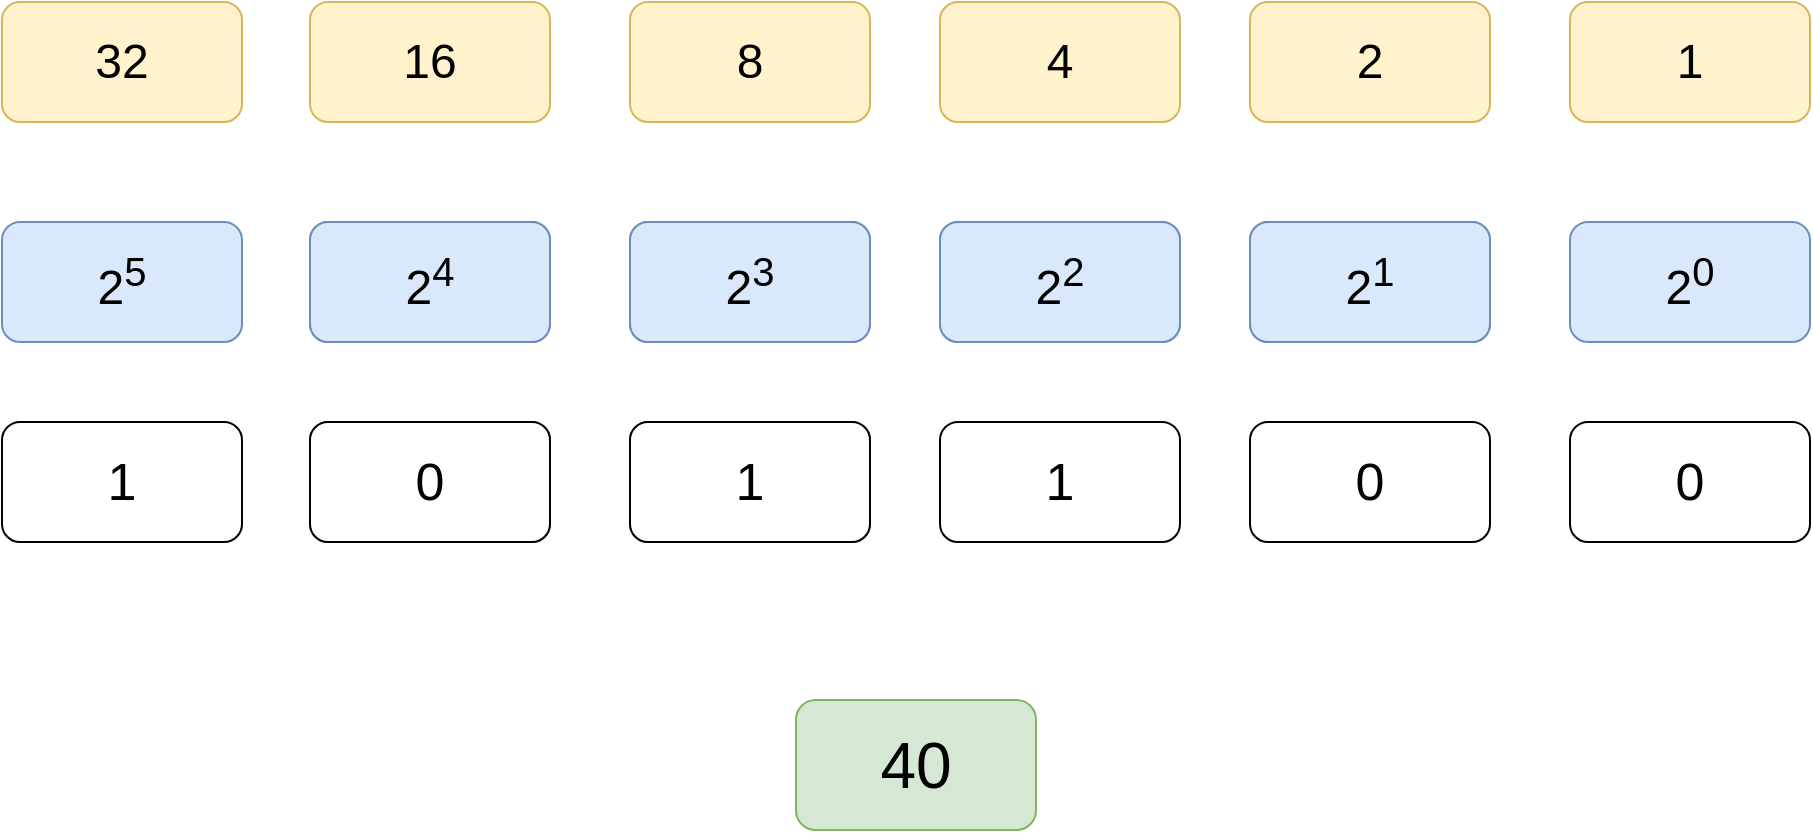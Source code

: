 <mxfile version="13.10.9" type="github">
  <diagram id="26AvpNieTNaw5I2P6WNo" name="Page-1">
    <mxGraphModel dx="2736" dy="818" grid="0" gridSize="10" guides="1" tooltips="1" connect="1" arrows="1" fold="1" page="1" pageScale="1" pageWidth="850" pageHeight="1100" math="0" shadow="0">
      <root>
        <mxCell id="0" />
        <mxCell id="1" parent="0" />
        <mxCell id="7SKpadpjBrFhAPYEajGP-1" value="&lt;font style=&quot;font-size: 24px&quot;&gt;2&lt;sup&gt;2&lt;/sup&gt;&lt;/font&gt;" style="rounded=1;whiteSpace=wrap;html=1;fillColor=#dae8fc;strokeColor=#6c8ebf;" parent="1" vertex="1">
          <mxGeometry x="9" y="343" width="120" height="60" as="geometry" />
        </mxCell>
        <mxCell id="7SKpadpjBrFhAPYEajGP-4" value="&lt;font style=&quot;font-size: 24px&quot;&gt;2&lt;sup&gt;1&lt;/sup&gt;&lt;/font&gt;" style="rounded=1;whiteSpace=wrap;html=1;fillColor=#dae8fc;strokeColor=#6c8ebf;" parent="1" vertex="1">
          <mxGeometry x="164" y="343" width="120" height="60" as="geometry" />
        </mxCell>
        <mxCell id="7SKpadpjBrFhAPYEajGP-5" value="&lt;font style=&quot;font-size: 24px&quot;&gt;&lt;font style=&quot;font-size: 24px&quot;&gt;2&lt;/font&gt;&lt;font style=&quot;font-size: 24px&quot;&gt;&lt;sup&gt;0&lt;/sup&gt;&lt;/font&gt;&lt;/font&gt;" style="rounded=1;whiteSpace=wrap;html=1;fillColor=#dae8fc;strokeColor=#6c8ebf;" parent="1" vertex="1">
          <mxGeometry x="324" y="343" width="120" height="60" as="geometry" />
        </mxCell>
        <mxCell id="7SKpadpjBrFhAPYEajGP-6" value="&lt;font style=&quot;font-size: 24px&quot;&gt;2&lt;sup&gt;3&lt;/sup&gt;&lt;/font&gt;" style="rounded=1;whiteSpace=wrap;html=1;fillColor=#dae8fc;strokeColor=#6c8ebf;" parent="1" vertex="1">
          <mxGeometry x="-146" y="343" width="120" height="60" as="geometry" />
        </mxCell>
        <mxCell id="7SKpadpjBrFhAPYEajGP-7" value="&lt;font style=&quot;font-size: 24px&quot;&gt;2&lt;sup&gt;4&lt;/sup&gt;&lt;/font&gt;" style="rounded=1;whiteSpace=wrap;html=1;fillColor=#dae8fc;strokeColor=#6c8ebf;" parent="1" vertex="1">
          <mxGeometry x="-306" y="343" width="120" height="60" as="geometry" />
        </mxCell>
        <mxCell id="7SKpadpjBrFhAPYEajGP-8" value="&lt;font style=&quot;font-size: 24px&quot;&gt;2&lt;sup&gt;4&lt;/sup&gt;&lt;/font&gt;" style="rounded=1;whiteSpace=wrap;html=1;fillColor=#dae8fc;strokeColor=#6c8ebf;" parent="1" vertex="1">
          <mxGeometry x="-306" y="343" width="120" height="60" as="geometry" />
        </mxCell>
        <mxCell id="7SKpadpjBrFhAPYEajGP-9" value="&lt;font style=&quot;font-size: 24px&quot;&gt;2&lt;sup&gt;3&lt;/sup&gt;&lt;/font&gt;" style="rounded=1;whiteSpace=wrap;html=1;fillColor=#dae8fc;strokeColor=#6c8ebf;" parent="1" vertex="1">
          <mxGeometry x="-146" y="343" width="120" height="60" as="geometry" />
        </mxCell>
        <mxCell id="7SKpadpjBrFhAPYEajGP-10" value="&lt;font style=&quot;font-size: 24px&quot;&gt;2&lt;sup&gt;2&lt;/sup&gt;&lt;/font&gt;" style="rounded=1;whiteSpace=wrap;html=1;fillColor=#dae8fc;strokeColor=#6c8ebf;" parent="1" vertex="1">
          <mxGeometry x="9" y="343" width="120" height="60" as="geometry" />
        </mxCell>
        <mxCell id="7SKpadpjBrFhAPYEajGP-11" value="&lt;font style=&quot;font-size: 24px&quot;&gt;2&lt;sup&gt;1&lt;/sup&gt;&lt;/font&gt;" style="rounded=1;whiteSpace=wrap;html=1;fillColor=#dae8fc;strokeColor=#6c8ebf;" parent="1" vertex="1">
          <mxGeometry x="164" y="343" width="120" height="60" as="geometry" />
        </mxCell>
        <mxCell id="7SKpadpjBrFhAPYEajGP-12" value="16" style="rounded=1;whiteSpace=wrap;html=1;fillColor=#fff2cc;strokeColor=#d6b656;fontSize=24;" parent="1" vertex="1">
          <mxGeometry x="-306" y="233" width="120" height="60" as="geometry" />
        </mxCell>
        <mxCell id="7SKpadpjBrFhAPYEajGP-13" value="8" style="rounded=1;whiteSpace=wrap;html=1;fillColor=#fff2cc;strokeColor=#d6b656;fontSize=24;" parent="1" vertex="1">
          <mxGeometry x="-146" y="233" width="120" height="60" as="geometry" />
        </mxCell>
        <mxCell id="7SKpadpjBrFhAPYEajGP-14" value="4" style="rounded=1;whiteSpace=wrap;html=1;fillColor=#fff2cc;strokeColor=#d6b656;fontSize=24;" parent="1" vertex="1">
          <mxGeometry x="9" y="233" width="120" height="60" as="geometry" />
        </mxCell>
        <mxCell id="7SKpadpjBrFhAPYEajGP-15" value="2" style="rounded=1;whiteSpace=wrap;html=1;fillColor=#fff2cc;strokeColor=#d6b656;fontSize=24;" parent="1" vertex="1">
          <mxGeometry x="164" y="233" width="120" height="60" as="geometry" />
        </mxCell>
        <mxCell id="7SKpadpjBrFhAPYEajGP-16" value="1" style="rounded=1;whiteSpace=wrap;html=1;fillColor=#fff2cc;strokeColor=#d6b656;fontSize=24;" parent="1" vertex="1">
          <mxGeometry x="324" y="233" width="120" height="60" as="geometry" />
        </mxCell>
        <mxCell id="7SKpadpjBrFhAPYEajGP-18" value="" style="rounded=1;whiteSpace=wrap;html=1;fillColor=#dae8fc;strokeColor=#6c8ebf;" parent="1" vertex="1">
          <mxGeometry x="-306" y="443" width="120" height="60" as="geometry" />
        </mxCell>
        <mxCell id="7SKpadpjBrFhAPYEajGP-19" value="" style="rounded=1;whiteSpace=wrap;html=1;fillColor=#dae8fc;strokeColor=#6c8ebf;" parent="1" vertex="1">
          <mxGeometry x="-146" y="443" width="120" height="60" as="geometry" />
        </mxCell>
        <mxCell id="7SKpadpjBrFhAPYEajGP-20" value="1" style="rounded=1;whiteSpace=wrap;html=1;fontSize=26;" parent="1" vertex="1">
          <mxGeometry x="9" y="443" width="120" height="60" as="geometry" />
        </mxCell>
        <mxCell id="7SKpadpjBrFhAPYEajGP-21" value="0" style="rounded=1;whiteSpace=wrap;html=1;fontSize=26;" parent="1" vertex="1">
          <mxGeometry x="164" y="443" width="120" height="60" as="geometry" />
        </mxCell>
        <mxCell id="7SKpadpjBrFhAPYEajGP-22" value="0" style="rounded=1;whiteSpace=wrap;html=1;fontSize=26;" parent="1" vertex="1">
          <mxGeometry x="324" y="443" width="120" height="60" as="geometry" />
        </mxCell>
        <mxCell id="7SKpadpjBrFhAPYEajGP-23" value="0" style="rounded=1;whiteSpace=wrap;html=1;fontSize=26;" parent="1" vertex="1">
          <mxGeometry x="-306" y="443" width="120" height="60" as="geometry" />
        </mxCell>
        <mxCell id="7SKpadpjBrFhAPYEajGP-24" value="1" style="rounded=1;whiteSpace=wrap;html=1;fontSize=26;" parent="1" vertex="1">
          <mxGeometry x="-146" y="443" width="120" height="60" as="geometry" />
        </mxCell>
        <mxCell id="7SKpadpjBrFhAPYEajGP-25" value="40" style="rounded=1;whiteSpace=wrap;html=1;fillColor=#d5e8d4;strokeColor=#82b366;fontSize=32;" parent="1" vertex="1">
          <mxGeometry x="-63" y="582" width="120" height="65" as="geometry" />
        </mxCell>
        <mxCell id="7SKpadpjBrFhAPYEajGP-26" value="32" style="rounded=1;whiteSpace=wrap;html=1;fillColor=#fff2cc;strokeColor=#d6b656;fontSize=24;" parent="1" vertex="1">
          <mxGeometry x="-460" y="233" width="120" height="60" as="geometry" />
        </mxCell>
        <mxCell id="7SKpadpjBrFhAPYEajGP-27" value="&lt;font style=&quot;font-size: 24px&quot;&gt;2&lt;sup&gt;5&lt;/sup&gt;&lt;/font&gt;" style="rounded=1;whiteSpace=wrap;html=1;fillColor=#dae8fc;strokeColor=#6c8ebf;" parent="1" vertex="1">
          <mxGeometry x="-460" y="343" width="120" height="60" as="geometry" />
        </mxCell>
        <mxCell id="7SKpadpjBrFhAPYEajGP-28" value="1" style="rounded=1;whiteSpace=wrap;html=1;fontSize=26;" parent="1" vertex="1">
          <mxGeometry x="-460" y="443" width="120" height="60" as="geometry" />
        </mxCell>
      </root>
    </mxGraphModel>
  </diagram>
</mxfile>
